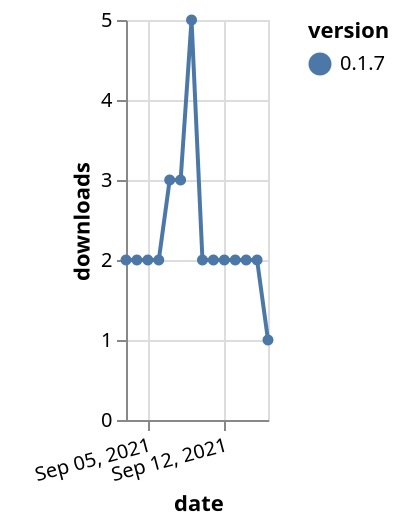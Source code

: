 {"$schema": "https://vega.github.io/schema/vega-lite/v5.json", "description": "A simple bar chart with embedded data.", "data": {"values": [{"date": "2021-09-03", "total": 4134, "delta": 2, "version": "0.1.7"}, {"date": "2021-09-04", "total": 4136, "delta": 2, "version": "0.1.7"}, {"date": "2021-09-05", "total": 4138, "delta": 2, "version": "0.1.7"}, {"date": "2021-09-06", "total": 4140, "delta": 2, "version": "0.1.7"}, {"date": "2021-09-07", "total": 4143, "delta": 3, "version": "0.1.7"}, {"date": "2021-09-08", "total": 4146, "delta": 3, "version": "0.1.7"}, {"date": "2021-09-09", "total": 4151, "delta": 5, "version": "0.1.7"}, {"date": "2021-09-10", "total": 4153, "delta": 2, "version": "0.1.7"}, {"date": "2021-09-11", "total": 4155, "delta": 2, "version": "0.1.7"}, {"date": "2021-09-12", "total": 4157, "delta": 2, "version": "0.1.7"}, {"date": "2021-09-13", "total": 4159, "delta": 2, "version": "0.1.7"}, {"date": "2021-09-14", "total": 4161, "delta": 2, "version": "0.1.7"}, {"date": "2021-09-15", "total": 4163, "delta": 2, "version": "0.1.7"}, {"date": "2021-09-16", "total": 4164, "delta": 1, "version": "0.1.7"}]}, "width": "container", "mark": {"type": "line", "point": {"filled": true}}, "encoding": {"x": {"field": "date", "type": "temporal", "timeUnit": "yearmonthdate", "title": "date", "axis": {"labelAngle": -15}}, "y": {"field": "delta", "type": "quantitative", "title": "downloads"}, "color": {"field": "version", "type": "nominal"}, "tooltip": {"field": "delta"}}}